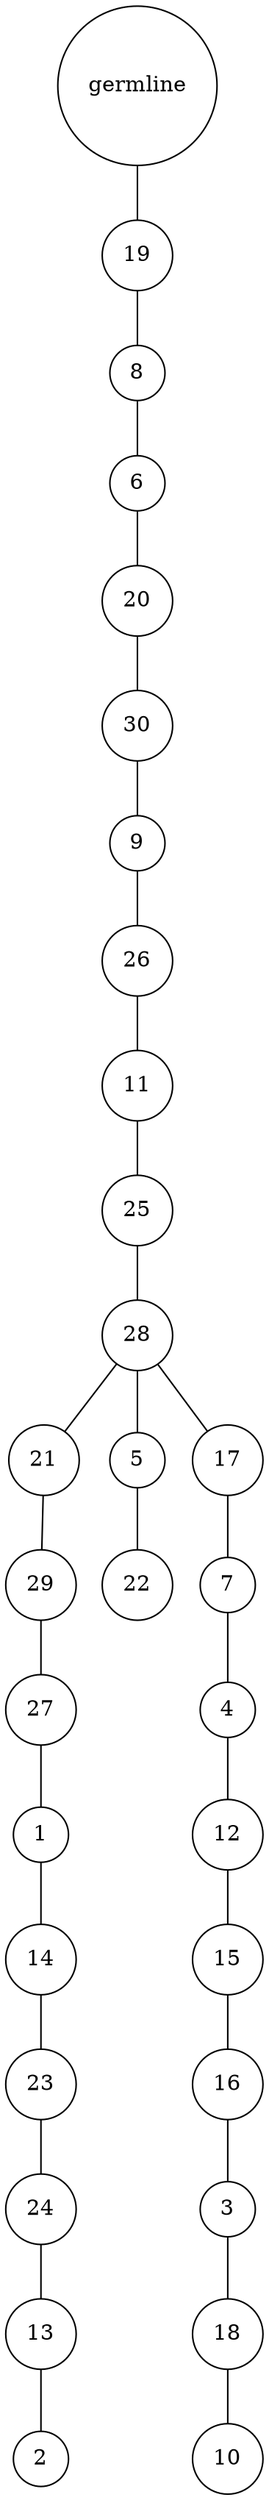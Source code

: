 graph {
	rankdir=UD;
	splines=line;
	node [shape=circle]
	"0x7f655144b4c0" [label="germline"];
	"0x7f655144b4f0" [label="19"];
	"0x7f655144b4c0" -- "0x7f655144b4f0" ;
	"0x7f655144b520" [label="8"];
	"0x7f655144b4f0" -- "0x7f655144b520" ;
	"0x7f655144b550" [label="6"];
	"0x7f655144b520" -- "0x7f655144b550" ;
	"0x7f655144b580" [label="20"];
	"0x7f655144b550" -- "0x7f655144b580" ;
	"0x7f655144b5b0" [label="30"];
	"0x7f655144b580" -- "0x7f655144b5b0" ;
	"0x7f655144b5e0" [label="9"];
	"0x7f655144b5b0" -- "0x7f655144b5e0" ;
	"0x7f655144b610" [label="26"];
	"0x7f655144b5e0" -- "0x7f655144b610" ;
	"0x7f655144b640" [label="11"];
	"0x7f655144b610" -- "0x7f655144b640" ;
	"0x7f655144b670" [label="25"];
	"0x7f655144b640" -- "0x7f655144b670" ;
	"0x7f655144b6a0" [label="28"];
	"0x7f655144b670" -- "0x7f655144b6a0" ;
	"0x7f655144b6d0" [label="21"];
	"0x7f655144b6a0" -- "0x7f655144b6d0" ;
	"0x7f655144b700" [label="29"];
	"0x7f655144b6d0" -- "0x7f655144b700" ;
	"0x7f655144b730" [label="27"];
	"0x7f655144b700" -- "0x7f655144b730" ;
	"0x7f655144b760" [label="1"];
	"0x7f655144b730" -- "0x7f655144b760" ;
	"0x7f655144b790" [label="14"];
	"0x7f655144b760" -- "0x7f655144b790" ;
	"0x7f655144b7c0" [label="23"];
	"0x7f655144b790" -- "0x7f655144b7c0" ;
	"0x7f655144b7f0" [label="24"];
	"0x7f655144b7c0" -- "0x7f655144b7f0" ;
	"0x7f655144b820" [label="13"];
	"0x7f655144b7f0" -- "0x7f655144b820" ;
	"0x7f655144b850" [label="2"];
	"0x7f655144b820" -- "0x7f655144b850" ;
	"0x7f655144b880" [label="5"];
	"0x7f655144b6a0" -- "0x7f655144b880" ;
	"0x7f655144b8b0" [label="22"];
	"0x7f655144b880" -- "0x7f655144b8b0" ;
	"0x7f655144b8e0" [label="17"];
	"0x7f655144b6a0" -- "0x7f655144b8e0" ;
	"0x7f655144b910" [label="7"];
	"0x7f655144b8e0" -- "0x7f655144b910" ;
	"0x7f655144b940" [label="4"];
	"0x7f655144b910" -- "0x7f655144b940" ;
	"0x7f655144b970" [label="12"];
	"0x7f655144b940" -- "0x7f655144b970" ;
	"0x7f655144b9a0" [label="15"];
	"0x7f655144b970" -- "0x7f655144b9a0" ;
	"0x7f655144b9d0" [label="16"];
	"0x7f655144b9a0" -- "0x7f655144b9d0" ;
	"0x7f655144ba00" [label="3"];
	"0x7f655144b9d0" -- "0x7f655144ba00" ;
	"0x7f655144ba30" [label="18"];
	"0x7f655144ba00" -- "0x7f655144ba30" ;
	"0x7f655144ba60" [label="10"];
	"0x7f655144ba30" -- "0x7f655144ba60" ;
}

